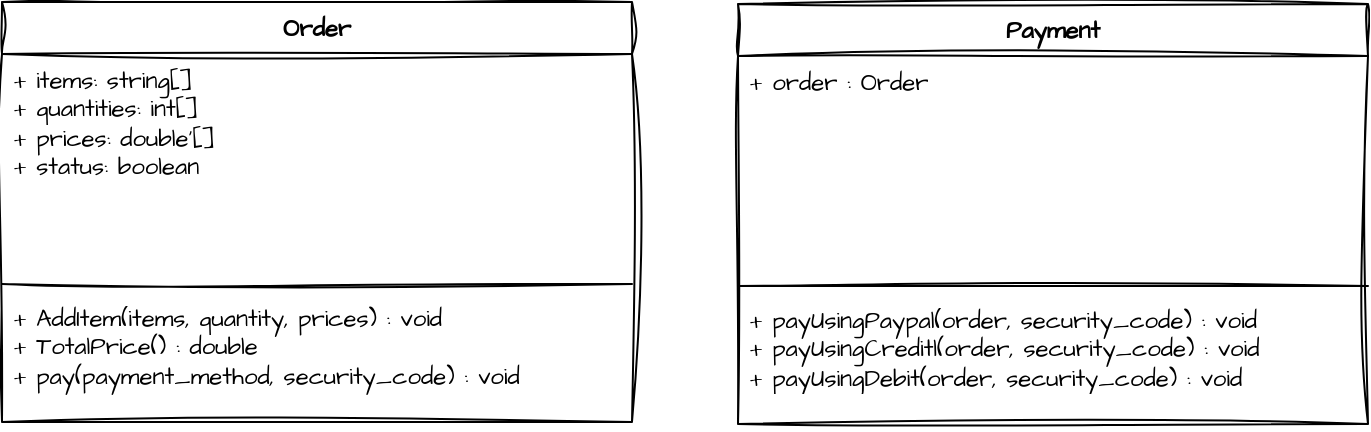 <mxfile version="24.6.2" type="github">
  <diagram name="Page-1" id="HCabJiY1evGRjNhXuppe">
    <mxGraphModel dx="733" dy="399" grid="0" gridSize="10" guides="1" tooltips="1" connect="1" arrows="1" fold="1" page="1" pageScale="1" pageWidth="850" pageHeight="1100" background="#ffffff" math="0" shadow="0">
      <root>
        <mxCell id="0" />
        <mxCell id="1" parent="0" />
        <mxCell id="81kMrHcjGHWll0CtOqSC-1" value="Order" style="swimlane;fontStyle=1;align=center;verticalAlign=top;childLayout=stackLayout;horizontal=1;startSize=26;horizontalStack=0;resizeParent=1;resizeParentMax=0;resizeLast=0;collapsible=1;marginBottom=0;whiteSpace=wrap;html=1;sketch=1;hachureGap=4;jiggle=2;curveFitting=1;fontFamily=Architects Daughter;fontSource=https%3A%2F%2Ffonts.googleapis.com%2Fcss%3Ffamily%3DArchitects%2BDaughter;" vertex="1" parent="1">
          <mxGeometry x="38" y="102" width="315" height="210" as="geometry">
            <mxRectangle x="38" y="102" width="69" height="26" as="alternateBounds" />
          </mxGeometry>
        </mxCell>
        <mxCell id="81kMrHcjGHWll0CtOqSC-2" value="&lt;div&gt;+ items: string[]&lt;/div&gt;&lt;div&gt;+ quantities: int[]&lt;/div&gt;&lt;div&gt;+ prices: double&#39;[]&lt;/div&gt;&lt;div&gt;+ status: boolean&lt;br&gt;&lt;/div&gt;" style="text;strokeColor=none;fillColor=none;align=left;verticalAlign=top;spacingLeft=4;spacingRight=4;overflow=hidden;rotatable=0;points=[[0,0.5],[1,0.5]];portConstraint=eastwest;whiteSpace=wrap;html=1;fontFamily=Architects Daughter;fontSource=https%3A%2F%2Ffonts.googleapis.com%2Fcss%3Ffamily%3DArchitects%2BDaughter;" vertex="1" parent="81kMrHcjGHWll0CtOqSC-1">
          <mxGeometry y="26" width="315" height="111" as="geometry" />
        </mxCell>
        <mxCell id="81kMrHcjGHWll0CtOqSC-3" value="" style="line;strokeWidth=1;fillColor=none;align=left;verticalAlign=middle;spacingTop=-1;spacingLeft=3;spacingRight=3;rotatable=0;labelPosition=right;points=[];portConstraint=eastwest;strokeColor=inherit;sketch=1;hachureGap=4;jiggle=2;curveFitting=1;fontFamily=Architects Daughter;fontSource=https%3A%2F%2Ffonts.googleapis.com%2Fcss%3Ffamily%3DArchitects%2BDaughter;" vertex="1" parent="81kMrHcjGHWll0CtOqSC-1">
          <mxGeometry y="137" width="315" height="8" as="geometry" />
        </mxCell>
        <mxCell id="81kMrHcjGHWll0CtOqSC-4" value="&lt;div&gt;+ AddItem(items, quantity, prices) : void&lt;/div&gt;&lt;div&gt;+ TotalPrice() : double&lt;br&gt;&lt;/div&gt;&lt;div&gt;+ pay(payment_method, security_code) : void&lt;/div&gt;&lt;div&gt;&lt;br&gt;&lt;/div&gt;" style="text;strokeColor=none;fillColor=none;align=left;verticalAlign=top;spacingLeft=4;spacingRight=4;overflow=hidden;rotatable=0;points=[[0,0.5],[1,0.5]];portConstraint=eastwest;whiteSpace=wrap;html=1;fontFamily=Architects Daughter;fontSource=https%3A%2F%2Ffonts.googleapis.com%2Fcss%3Ffamily%3DArchitects%2BDaughter;" vertex="1" parent="81kMrHcjGHWll0CtOqSC-1">
          <mxGeometry y="145" width="315" height="65" as="geometry" />
        </mxCell>
        <mxCell id="81kMrHcjGHWll0CtOqSC-5" value="Payment" style="swimlane;fontStyle=1;align=center;verticalAlign=top;childLayout=stackLayout;horizontal=1;startSize=26;horizontalStack=0;resizeParent=1;resizeParentMax=0;resizeLast=0;collapsible=1;marginBottom=0;whiteSpace=wrap;html=1;sketch=1;hachureGap=4;jiggle=2;curveFitting=1;fontFamily=Architects Daughter;fontSource=https%3A%2F%2Ffonts.googleapis.com%2Fcss%3Ffamily%3DArchitects%2BDaughter;" vertex="1" parent="1">
          <mxGeometry x="406" y="103" width="315" height="210" as="geometry">
            <mxRectangle x="38" y="102" width="69" height="26" as="alternateBounds" />
          </mxGeometry>
        </mxCell>
        <mxCell id="81kMrHcjGHWll0CtOqSC-6" value="+ order : Order" style="text;strokeColor=none;fillColor=none;align=left;verticalAlign=top;spacingLeft=4;spacingRight=4;overflow=hidden;rotatable=0;points=[[0,0.5],[1,0.5]];portConstraint=eastwest;whiteSpace=wrap;html=1;fontFamily=Architects Daughter;fontSource=https%3A%2F%2Ffonts.googleapis.com%2Fcss%3Ffamily%3DArchitects%2BDaughter;" vertex="1" parent="81kMrHcjGHWll0CtOqSC-5">
          <mxGeometry y="26" width="315" height="111" as="geometry" />
        </mxCell>
        <mxCell id="81kMrHcjGHWll0CtOqSC-7" value="" style="line;strokeWidth=1;fillColor=none;align=left;verticalAlign=middle;spacingTop=-1;spacingLeft=3;spacingRight=3;rotatable=0;labelPosition=right;points=[];portConstraint=eastwest;strokeColor=inherit;sketch=1;hachureGap=4;jiggle=2;curveFitting=1;fontFamily=Architects Daughter;fontSource=https%3A%2F%2Ffonts.googleapis.com%2Fcss%3Ffamily%3DArchitects%2BDaughter;" vertex="1" parent="81kMrHcjGHWll0CtOqSC-5">
          <mxGeometry y="137" width="315" height="8" as="geometry" />
        </mxCell>
        <mxCell id="81kMrHcjGHWll0CtOqSC-8" value="&lt;div&gt;+ payUsingPaypal(order, security_code) : void&lt;br&gt;&lt;div&gt;+ payUsingCreditl(order, security_code) : void&lt;/div&gt;&lt;div&gt;&lt;div&gt;+ payUsingDebit(order, security_code) : void&lt;/div&gt;&lt;/div&gt; &lt;/div&gt;" style="text;strokeColor=none;fillColor=none;align=left;verticalAlign=top;spacingLeft=4;spacingRight=4;overflow=hidden;rotatable=0;points=[[0,0.5],[1,0.5]];portConstraint=eastwest;whiteSpace=wrap;html=1;fontFamily=Architects Daughter;fontSource=https%3A%2F%2Ffonts.googleapis.com%2Fcss%3Ffamily%3DArchitects%2BDaughter;" vertex="1" parent="81kMrHcjGHWll0CtOqSC-5">
          <mxGeometry y="145" width="315" height="65" as="geometry" />
        </mxCell>
      </root>
    </mxGraphModel>
  </diagram>
</mxfile>
